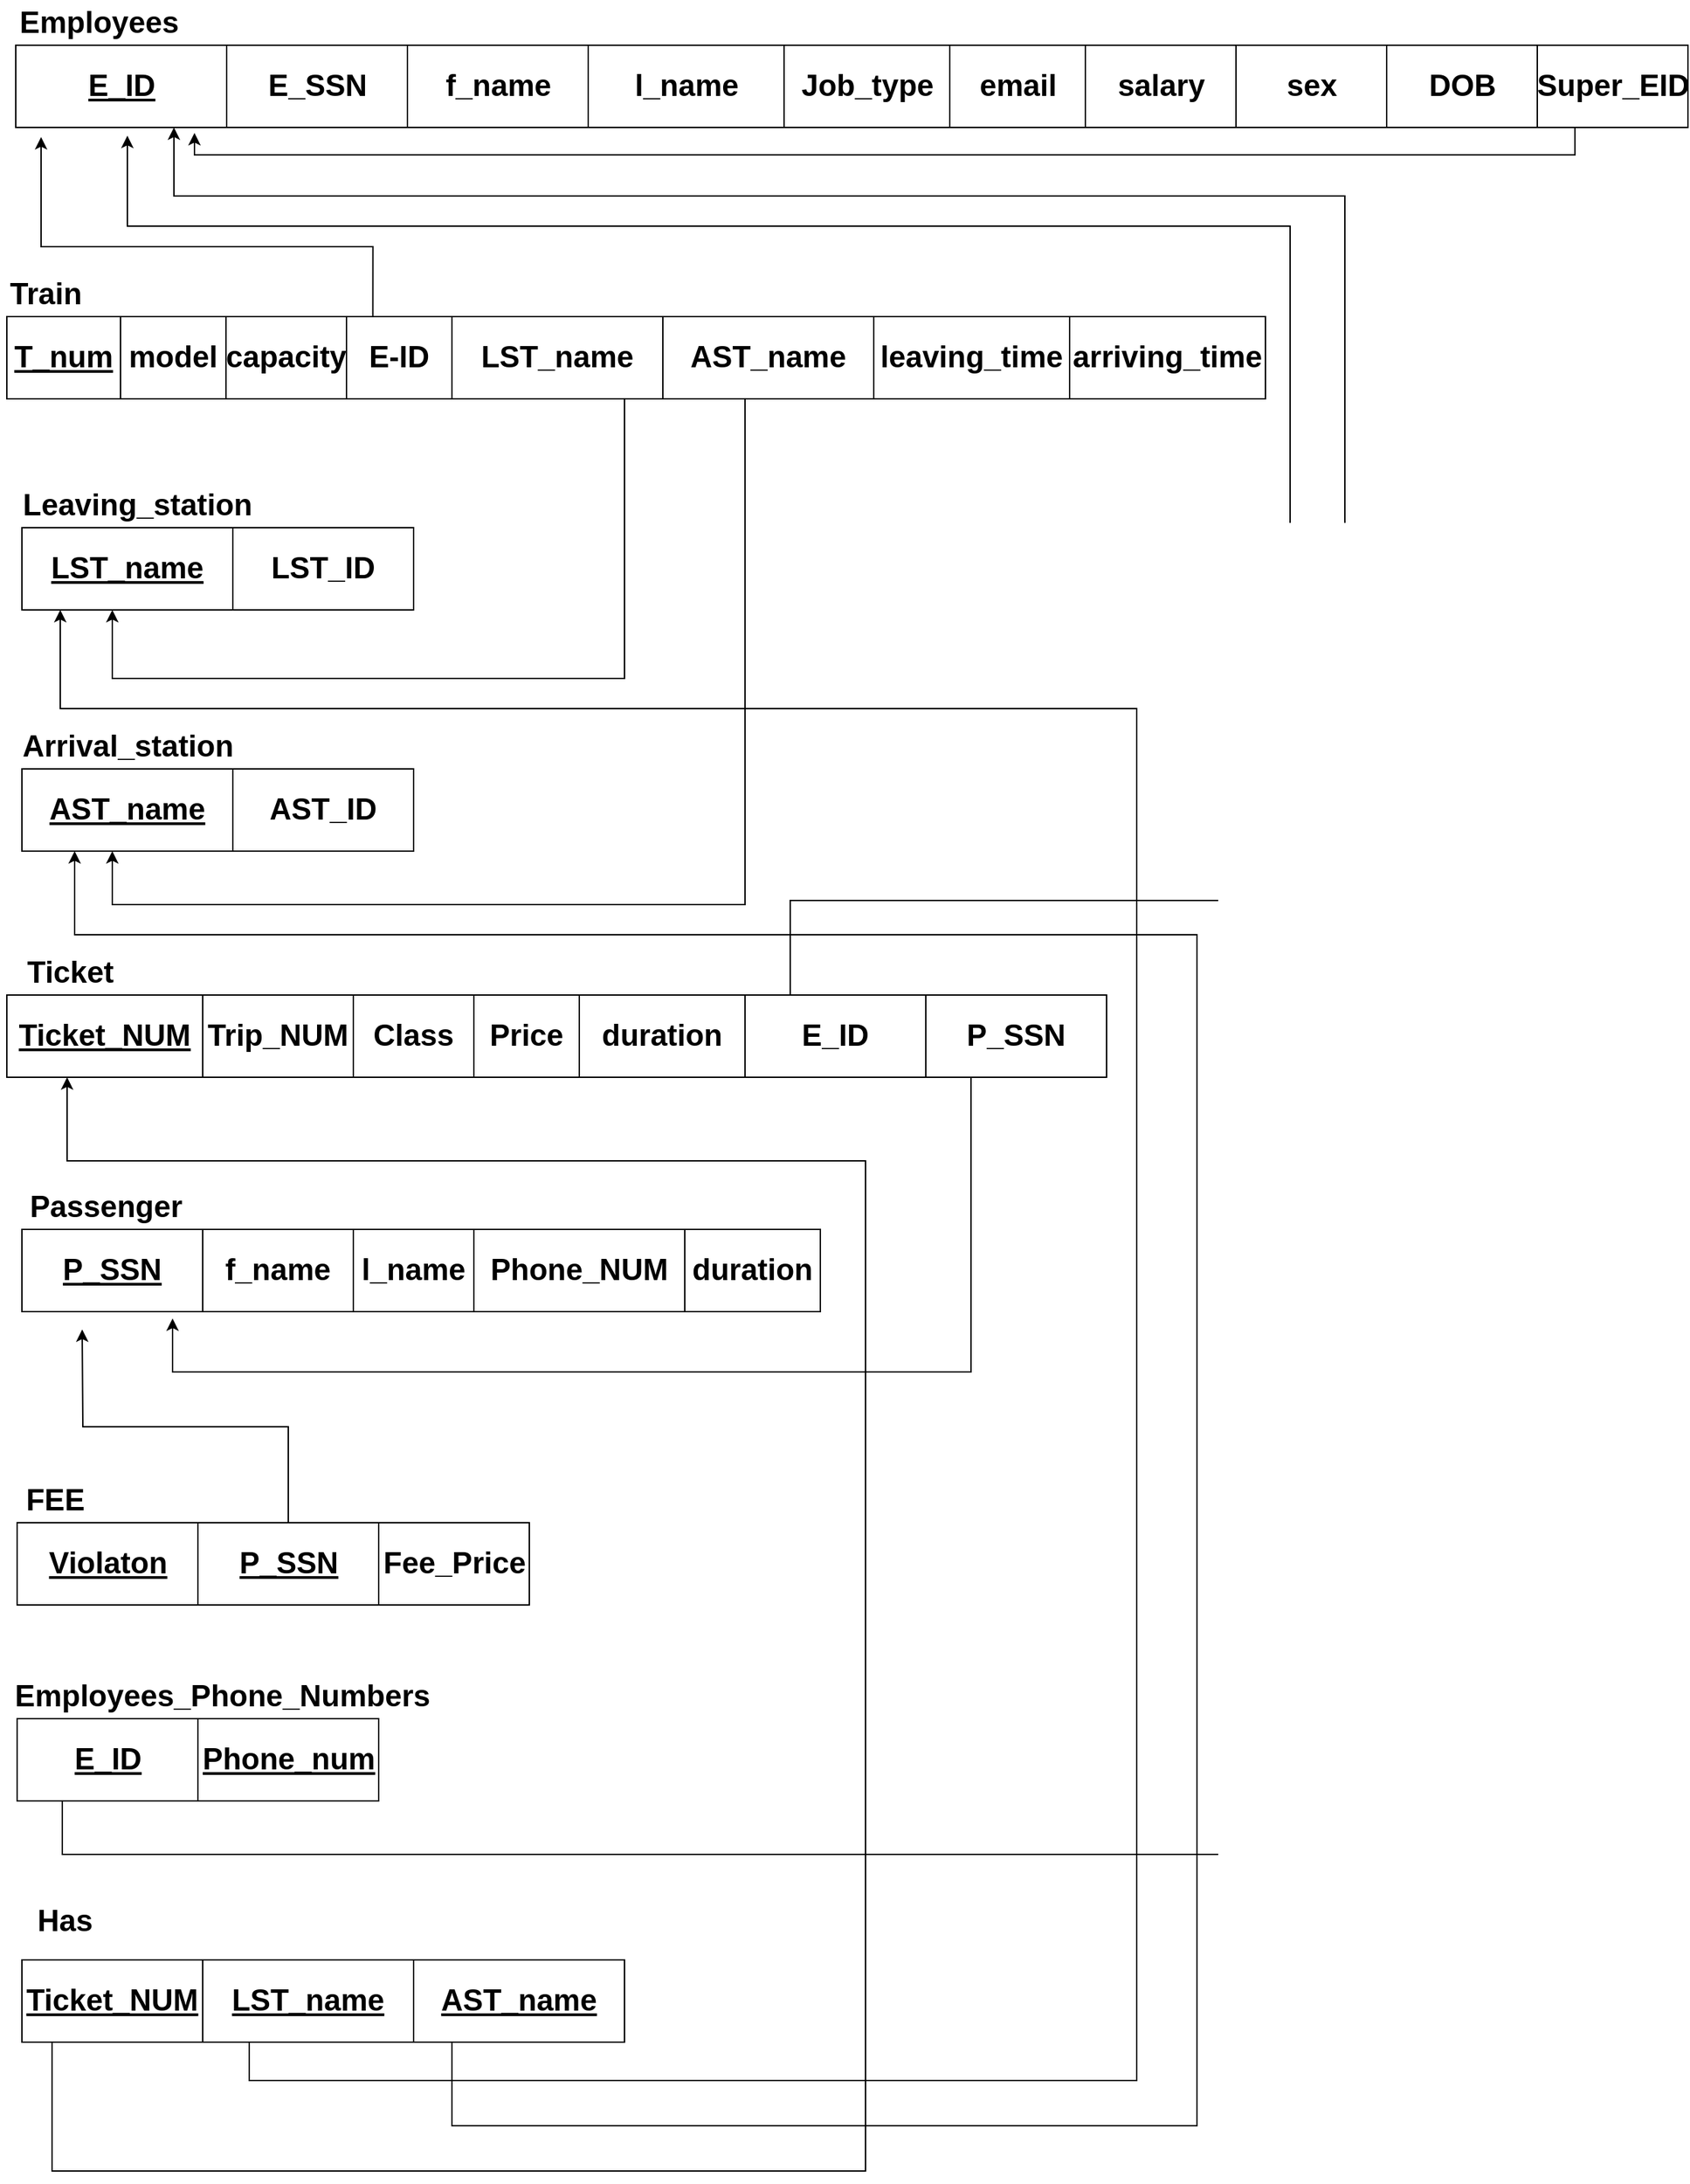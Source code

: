 <mxfile version="13.9.9" type="device"><diagram id="Mi580jdnrqBTBDzYtoIQ" name="Page-1"><mxGraphModel dx="2557" dy="1012" grid="1" gridSize="10" guides="1" tooltips="1" connect="1" arrows="1" fold="1" page="1" pageScale="1" pageWidth="827" pageHeight="1169" math="0" shadow="0"><root><mxCell id="0"/><mxCell id="1" parent="0"/><mxCell id="lXr0a_AktBa8JtgVfvPj-1" value="&lt;u&gt;T_num&lt;/u&gt;" style="rounded=0;whiteSpace=wrap;html=1;fontSize=22;fontStyle=1" parent="1" vertex="1"><mxGeometry x="-125" y="651" width="83" height="60" as="geometry"/></mxCell><mxCell id="lXr0a_AktBa8JtgVfvPj-2" value="model&lt;span style=&quot;color: rgba(0 , 0 , 0 , 0) ; font-family: monospace ; font-size: 0px&quot;&gt;%3CmxGraphModel%3E%3Croot%3E%3CmxCell%20id%3D%220%22%2F%3E%3CmxCell%20id%3D%221%22%20parent%3D%220%22%2F%3E%3CmxCell%20id%3D%222%22%20value%3D%22t_num%22%20style%3D%22rounded%3D0%3BwhiteSpace%3Dwrap%3Bhtml%3D1%3BfontSize%3D22%3B%22%20vertex%3D%221%22%20parent%3D%221%22%3E%3CmxGeometry%20x%3D%22-77%22%20y%3D%22352%22%20width%3D%2277%22%20height%3D%2260%22%20as%3D%22geometry%22%2F%3E%3C%2FmxCell%3E%3C%2Froot%3E%3C%2FmxGraphModel%3E&lt;/span&gt;" style="rounded=0;whiteSpace=wrap;html=1;fontSize=22;fontStyle=1" parent="1" vertex="1"><mxGeometry x="-42" y="651" width="77" height="60" as="geometry"/></mxCell><mxCell id="lXr0a_AktBa8JtgVfvPj-3" value="capacity" style="rounded=0;whiteSpace=wrap;html=1;fontSize=22;fontStyle=1" parent="1" vertex="1"><mxGeometry x="35" y="651" width="88" height="60" as="geometry"/></mxCell><mxCell id="lXr0a_AktBa8JtgVfvPj-4" value="Train" style="text;html=1;align=center;verticalAlign=middle;resizable=0;points=[];autosize=1;fontSize=22;fontStyle=1" parent="1" vertex="1"><mxGeometry x="-130" y="618" width="66" height="33" as="geometry"/></mxCell><mxCell id="S8PjC3rvXsx6VaeyTktt-1" style="edgeStyle=orthogonalEdgeStyle;rounded=0;orthogonalLoop=1;jettySize=auto;html=1;exitX=0.25;exitY=0;exitDx=0;exitDy=0;" edge="1" parent="1" source="lXr0a_AktBa8JtgVfvPj-6"><mxGeometry relative="1" as="geometry"><mxPoint x="-100" y="520" as="targetPoint"/><Array as="points"><mxPoint x="142" y="600"/><mxPoint x="-100" y="600"/></Array></mxGeometry></mxCell><mxCell id="lXr0a_AktBa8JtgVfvPj-6" value="E-ID" style="rounded=0;whiteSpace=wrap;html=1;fontSize=22;fontStyle=1" parent="1" vertex="1"><mxGeometry x="123" y="651" width="77" height="60" as="geometry"/></mxCell><mxCell id="lXr0a_AktBa8JtgVfvPj-7" value="&lt;u&gt;LST_name&lt;/u&gt;" style="rounded=0;whiteSpace=wrap;html=1;fontSize=22;align=center;fontStyle=1" parent="1" vertex="1"><mxGeometry x="-114" y="805" width="154" height="60" as="geometry"/></mxCell><mxCell id="lXr0a_AktBa8JtgVfvPj-8" value="&lt;span style=&quot;text-align: left&quot;&gt;LST_ID&lt;/span&gt;" style="rounded=0;whiteSpace=wrap;html=1;fontSize=22;fontStyle=1" parent="1" vertex="1"><mxGeometry x="40" y="805" width="132" height="60" as="geometry"/></mxCell><mxCell id="lXr0a_AktBa8JtgVfvPj-9" value="Leaving_station" style="text;html=1;align=center;verticalAlign=middle;resizable=0;points=[];autosize=1;fontSize=22;fontStyle=1" parent="1" vertex="1"><mxGeometry x="-124" y="772" width="187" height="33" as="geometry"/></mxCell><mxCell id="lXr0a_AktBa8JtgVfvPj-10" value="&lt;span style=&quot;text-align: left&quot;&gt;leaving_time&lt;/span&gt;" style="rounded=0;whiteSpace=wrap;html=1;fontSize=22;fontStyle=1" parent="1" vertex="1"><mxGeometry x="508" y="651" width="143" height="60" as="geometry"/></mxCell><mxCell id="lXr0a_AktBa8JtgVfvPj-11" value="&lt;u&gt;AST_name&lt;/u&gt;" style="rounded=0;whiteSpace=wrap;html=1;fontSize=22;align=center;fontStyle=1" parent="1" vertex="1"><mxGeometry x="-114" y="981" width="154" height="60" as="geometry"/></mxCell><mxCell id="lXr0a_AktBa8JtgVfvPj-12" value="&lt;span style=&quot;text-align: left&quot;&gt;AST_ID&lt;/span&gt;" style="rounded=0;whiteSpace=wrap;html=1;fontSize=22;fontStyle=1" parent="1" vertex="1"><mxGeometry x="40" y="981" width="132" height="60" as="geometry"/></mxCell><mxCell id="lXr0a_AktBa8JtgVfvPj-13" value="Arrival_station" style="text;html=1;align=center;verticalAlign=middle;resizable=0;points=[];autosize=1;fontSize=22;fontStyle=1" parent="1" vertex="1"><mxGeometry x="-125" y="948" width="176" height="33" as="geometry"/></mxCell><mxCell id="lXr0a_AktBa8JtgVfvPj-14" value="&lt;span style=&quot;text-align: left&quot;&gt;arriving_time&lt;/span&gt;" style="rounded=0;whiteSpace=wrap;html=1;fontSize=22;fontStyle=1" parent="1" vertex="1"><mxGeometry x="651" y="651" width="143" height="60" as="geometry"/></mxCell><mxCell id="lXr0a_AktBa8JtgVfvPj-15" style="edgeStyle=orthogonalEdgeStyle;rounded=0;orthogonalLoop=1;jettySize=auto;html=1;exitX=0.5;exitY=1;exitDx=0;exitDy=0;fontSize=22;fontStyle=1" parent="1" source="lXr0a_AktBa8JtgVfvPj-16" edge="1"><mxGeometry relative="1" as="geometry"><mxPoint x="-48" y="865" as="targetPoint"/><Array as="points"><mxPoint x="326" y="711"/><mxPoint x="326" y="915"/><mxPoint x="-48" y="915"/><mxPoint x="-48" y="865"/></Array></mxGeometry></mxCell><mxCell id="lXr0a_AktBa8JtgVfvPj-16" value="LST_name" style="rounded=0;whiteSpace=wrap;html=1;fontSize=22;align=center;fontStyle=1" parent="1" vertex="1"><mxGeometry x="200" y="651" width="154" height="60" as="geometry"/></mxCell><mxCell id="lXr0a_AktBa8JtgVfvPj-17" style="edgeStyle=orthogonalEdgeStyle;rounded=0;orthogonalLoop=1;jettySize=auto;html=1;exitX=0.5;exitY=1;exitDx=0;exitDy=0;fontSize=22;fontStyle=1" parent="1" source="lXr0a_AktBa8JtgVfvPj-18" edge="1"><mxGeometry relative="1" as="geometry"><mxPoint x="-48" y="1041" as="targetPoint"/><Array as="points"><mxPoint x="414" y="711"/><mxPoint x="414" y="1080"/><mxPoint x="-48" y="1080"/></Array></mxGeometry></mxCell><mxCell id="lXr0a_AktBa8JtgVfvPj-18" value="AST_name" style="rounded=0;whiteSpace=wrap;html=1;fontSize=22;align=center;fontStyle=1" parent="1" vertex="1"><mxGeometry x="354" y="651" width="154" height="60" as="geometry"/></mxCell><mxCell id="lXr0a_AktBa8JtgVfvPj-19" value="&lt;u&gt;Ticket_NUM&lt;/u&gt;" style="rounded=0;whiteSpace=wrap;html=1;fontSize=22;fontStyle=1" parent="1" vertex="1"><mxGeometry x="-125" y="1146" width="143" height="60" as="geometry"/></mxCell><mxCell id="lXr0a_AktBa8JtgVfvPj-20" value="Trip_NUM" style="rounded=0;whiteSpace=wrap;html=1;fontSize=22;fontStyle=1" parent="1" vertex="1"><mxGeometry x="18" y="1146" width="110" height="60" as="geometry"/></mxCell><mxCell id="lXr0a_AktBa8JtgVfvPj-21" value="Class" style="rounded=0;whiteSpace=wrap;html=1;fontSize=22;fontStyle=1" parent="1" vertex="1"><mxGeometry x="128" y="1146" width="88" height="60" as="geometry"/></mxCell><mxCell id="lXr0a_AktBa8JtgVfvPj-22" value="Price" style="rounded=0;whiteSpace=wrap;html=1;fontSize=22;fontStyle=1" parent="1" vertex="1"><mxGeometry x="216" y="1146" width="77" height="60" as="geometry"/></mxCell><mxCell id="lXr0a_AktBa8JtgVfvPj-23" value="duration" style="rounded=0;whiteSpace=wrap;html=1;fontSize=22;align=center;fontStyle=1" parent="1" vertex="1"><mxGeometry x="293" y="1146" width="121" height="60" as="geometry"/></mxCell><mxCell id="lXr0a_AktBa8JtgVfvPj-24" style="edgeStyle=orthogonalEdgeStyle;rounded=0;orthogonalLoop=1;jettySize=auto;html=1;exitX=0.25;exitY=0;exitDx=0;exitDy=0;fontSize=22;fontStyle=1" parent="1" source="lXr0a_AktBa8JtgVfvPj-25" edge="1"><mxGeometry relative="1" as="geometry"><mxPoint x="-37" y="519" as="targetPoint"/><Array as="points"><mxPoint x="447" y="1077"/><mxPoint x="812" y="1077"/><mxPoint x="812" y="585"/><mxPoint x="-37" y="585"/></Array></mxGeometry></mxCell><mxCell id="lXr0a_AktBa8JtgVfvPj-25" value="E_ID" style="rounded=0;whiteSpace=wrap;html=1;fontSize=22;align=center;fontStyle=1" parent="1" vertex="1"><mxGeometry x="414" y="1146" width="132" height="60" as="geometry"/></mxCell><mxCell id="lXr0a_AktBa8JtgVfvPj-26" value="Ticket" style="text;html=1;align=center;verticalAlign=middle;resizable=0;points=[];autosize=1;fontSize=22;fontStyle=1" parent="1" vertex="1"><mxGeometry x="-117.5" y="1113" width="77" height="33" as="geometry"/></mxCell><mxCell id="lXr0a_AktBa8JtgVfvPj-27" value="&lt;u&gt;P_SSN&lt;/u&gt;" style="rounded=0;whiteSpace=wrap;html=1;fontSize=22;fontStyle=1" parent="1" vertex="1"><mxGeometry x="-114" y="1317" width="132" height="60" as="geometry"/></mxCell><mxCell id="lXr0a_AktBa8JtgVfvPj-28" value="f_name" style="rounded=0;whiteSpace=wrap;html=1;fontSize=22;fontStyle=1" parent="1" vertex="1"><mxGeometry x="18" y="1317" width="110" height="60" as="geometry"/></mxCell><mxCell id="lXr0a_AktBa8JtgVfvPj-29" value="l_name" style="rounded=0;whiteSpace=wrap;html=1;fontSize=22;fontStyle=1" parent="1" vertex="1"><mxGeometry x="128" y="1317" width="88" height="60" as="geometry"/></mxCell><mxCell id="lXr0a_AktBa8JtgVfvPj-30" value="Phone_NUM" style="rounded=0;whiteSpace=wrap;html=1;fontSize=22;fontStyle=1" parent="1" vertex="1"><mxGeometry x="216" y="1317" width="154" height="60" as="geometry"/></mxCell><mxCell id="lXr0a_AktBa8JtgVfvPj-31" value="duration" style="rounded=0;whiteSpace=wrap;html=1;fontSize=22;align=center;fontStyle=1" parent="1" vertex="1"><mxGeometry x="370" y="1317" width="99" height="60" as="geometry"/></mxCell><mxCell id="lXr0a_AktBa8JtgVfvPj-32" value="Passenger" style="text;html=1;align=center;verticalAlign=middle;resizable=0;points=[];autosize=1;fontSize=22;fontStyle=1" parent="1" vertex="1"><mxGeometry x="-119" y="1284" width="132" height="33" as="geometry"/></mxCell><mxCell id="lXr0a_AktBa8JtgVfvPj-33" style="edgeStyle=orthogonalEdgeStyle;rounded=0;orthogonalLoop=1;jettySize=auto;html=1;exitX=0.25;exitY=1;exitDx=0;exitDy=0;fontSize=22;fontStyle=1" parent="1" source="lXr0a_AktBa8JtgVfvPj-34" edge="1"><mxGeometry relative="1" as="geometry"><mxPoint x="-4" y="1382" as="targetPoint"/><Array as="points"><mxPoint x="579" y="1421"/><mxPoint x="-4" y="1421"/></Array></mxGeometry></mxCell><mxCell id="lXr0a_AktBa8JtgVfvPj-34" value="P_SSN" style="rounded=0;whiteSpace=wrap;html=1;fontSize=22;fontStyle=1" parent="1" vertex="1"><mxGeometry x="546" y="1146" width="132" height="60" as="geometry"/></mxCell><mxCell id="lXr0a_AktBa8JtgVfvPj-35" value="&lt;span style=&quot;line-height: 120%&quot;&gt;&lt;u&gt;Violaton&lt;/u&gt;&lt;/span&gt;" style="rounded=0;whiteSpace=wrap;html=1;fontSize=22;fontStyle=1" parent="1" vertex="1"><mxGeometry x="-117.5" y="1531" width="132" height="60" as="geometry"/></mxCell><mxCell id="lXr0a_AktBa8JtgVfvPj-36" value="Fee_Price" style="rounded=0;whiteSpace=wrap;html=1;fontSize=22;fontStyle=1" parent="1" vertex="1"><mxGeometry x="146.5" y="1531" width="110" height="60" as="geometry"/></mxCell><mxCell id="lXr0a_AktBa8JtgVfvPj-37" value="FEE" style="text;html=1;align=center;verticalAlign=middle;resizable=0;points=[];autosize=1;fontSize=22;fontStyle=1" parent="1" vertex="1"><mxGeometry x="-117.5" y="1498" width="55" height="33" as="geometry"/></mxCell><mxCell id="S8PjC3rvXsx6VaeyTktt-2" style="edgeStyle=orthogonalEdgeStyle;rounded=0;orthogonalLoop=1;jettySize=auto;html=1;exitX=0.5;exitY=0;exitDx=0;exitDy=0;" edge="1" parent="1" source="lXr0a_AktBa8JtgVfvPj-39"><mxGeometry relative="1" as="geometry"><mxPoint x="-70" y="1390" as="targetPoint"/></mxGeometry></mxCell><mxCell id="lXr0a_AktBa8JtgVfvPj-39" value="&lt;u&gt;P_SSN&lt;/u&gt;" style="rounded=0;whiteSpace=wrap;html=1;fontSize=22;fontStyle=1" parent="1" vertex="1"><mxGeometry x="14.5" y="1531" width="132" height="60" as="geometry"/></mxCell><mxCell id="lXr0a_AktBa8JtgVfvPj-40" value="Has" style="text;html=1;align=center;verticalAlign=middle;resizable=0;points=[];autosize=1;fontSize=22;fontStyle=1" parent="1" vertex="1"><mxGeometry x="-113.5" y="1807" width="60" height="30" as="geometry"/></mxCell><mxCell id="lXr0a_AktBa8JtgVfvPj-41" style="edgeStyle=orthogonalEdgeStyle;rounded=0;orthogonalLoop=1;jettySize=auto;html=1;exitX=0.25;exitY=1;exitDx=0;exitDy=0;fontSize=22;fontStyle=1" parent="1" source="lXr0a_AktBa8JtgVfvPj-43" target="lXr0a_AktBa8JtgVfvPj-19" edge="1"><mxGeometry relative="1" as="geometry"><Array as="points"><mxPoint x="-92" y="1910"/><mxPoint x="-92" y="2004"/><mxPoint x="502" y="2004"/><mxPoint x="502" y="1267"/><mxPoint x="-81" y="1267"/></Array></mxGeometry></mxCell><mxCell id="lXr0a_AktBa8JtgVfvPj-42" style="edgeStyle=orthogonalEdgeStyle;rounded=0;orthogonalLoop=1;jettySize=auto;html=1;exitX=0.75;exitY=0;exitDx=0;exitDy=0;fontSize=22;fontStyle=1" parent="1" source="lXr0a_AktBa8JtgVfvPj-43" edge="1"><mxGeometry relative="1" as="geometry"><mxPoint x="-86" y="865" as="targetPoint"/><Array as="points"><mxPoint x="52" y="1850"/><mxPoint x="52" y="1938"/><mxPoint x="700" y="1938"/><mxPoint x="700" y="937"/><mxPoint x="-86" y="937"/></Array></mxGeometry></mxCell><mxCell id="lXr0a_AktBa8JtgVfvPj-43" value="&lt;u&gt;Ticket_NUM&lt;/u&gt;" style="rounded=0;whiteSpace=wrap;html=1;fontSize=22;fontStyle=1" parent="1" vertex="1"><mxGeometry x="-114" y="1850" width="132" height="60" as="geometry"/></mxCell><mxCell id="lXr0a_AktBa8JtgVfvPj-44" value="&lt;u&gt;AST_name&lt;/u&gt;" style="rounded=0;whiteSpace=wrap;html=1;fontSize=22;align=center;fontStyle=1" parent="1" vertex="1"><mxGeometry x="-114" y="981" width="154" height="60" as="geometry"/></mxCell><mxCell id="lXr0a_AktBa8JtgVfvPj-45" value="&lt;u&gt;LST_name&lt;/u&gt;" style="rounded=0;whiteSpace=wrap;html=1;fontSize=22;align=center;fontStyle=1" parent="1" vertex="1"><mxGeometry x="18" y="1850" width="154" height="60" as="geometry"/></mxCell><mxCell id="lXr0a_AktBa8JtgVfvPj-46" style="edgeStyle=orthogonalEdgeStyle;rounded=0;orthogonalLoop=1;jettySize=auto;html=1;exitX=0.25;exitY=0;exitDx=0;exitDy=0;entryX=0.25;entryY=1;entryDx=0;entryDy=0;fontSize=22;fontStyle=1" parent="1" source="lXr0a_AktBa8JtgVfvPj-47" target="lXr0a_AktBa8JtgVfvPj-44" edge="1"><mxGeometry relative="1" as="geometry"><Array as="points"><mxPoint x="200" y="1850"/><mxPoint x="200" y="1971"/><mxPoint x="744" y="1971"/><mxPoint x="744" y="1102"/><mxPoint x="-75" y="1102"/></Array></mxGeometry></mxCell><mxCell id="lXr0a_AktBa8JtgVfvPj-47" value="&lt;u&gt;AST_name&lt;/u&gt;" style="rounded=0;whiteSpace=wrap;html=1;fontSize=22;align=center;fontStyle=1" parent="1" vertex="1"><mxGeometry x="172" y="1850" width="154" height="60" as="geometry"/></mxCell><mxCell id="lXr0a_AktBa8JtgVfvPj-48" style="edgeStyle=orthogonalEdgeStyle;rounded=0;orthogonalLoop=1;jettySize=auto;html=1;exitX=0.25;exitY=1;exitDx=0;exitDy=0;entryX=0.75;entryY=1;entryDx=0;entryDy=0;fontSize=22;fontStyle=1" parent="1" source="lXr0a_AktBa8JtgVfvPj-49" target="lXr0a_AktBa8JtgVfvPj-52" edge="1"><mxGeometry relative="1" as="geometry"><mxPoint x="-68.425" y="536.02" as="targetPoint"/><Array as="points"><mxPoint x="-84" y="1773"/><mxPoint x="852" y="1773"/><mxPoint x="852" y="563"/><mxPoint x="-3" y="563"/></Array></mxGeometry></mxCell><mxCell id="lXr0a_AktBa8JtgVfvPj-49" value="&lt;span style=&quot;line-height: 120%&quot;&gt;&lt;u&gt;E_ID&lt;/u&gt;&lt;/span&gt;" style="rounded=0;whiteSpace=wrap;html=1;fontSize=22;fontStyle=1" parent="1" vertex="1"><mxGeometry x="-117.5" y="1674" width="132" height="60" as="geometry"/></mxCell><mxCell id="lXr0a_AktBa8JtgVfvPj-50" value="&lt;u&gt;Phone_num&lt;/u&gt;" style="rounded=0;whiteSpace=wrap;html=1;fontSize=22;fontStyle=1" parent="1" vertex="1"><mxGeometry x="14.5" y="1674" width="132" height="60" as="geometry"/></mxCell><mxCell id="lXr0a_AktBa8JtgVfvPj-51" value="Employees_Phone_Numbers" style="text;html=1;align=center;verticalAlign=middle;resizable=0;points=[];autosize=1;fontSize=22;fontStyle=1" parent="1" vertex="1"><mxGeometry x="-127.5" y="1641" width="319" height="33" as="geometry"/></mxCell><mxCell id="lXr0a_AktBa8JtgVfvPj-52" value="&lt;u&gt;E_ID&lt;/u&gt;" style="rounded=0;whiteSpace=wrap;html=1;fontSize=22;align=center;fontStyle=1" parent="1" vertex="1"><mxGeometry x="-118.5" y="453" width="154" height="60" as="geometry"/></mxCell><mxCell id="lXr0a_AktBa8JtgVfvPj-53" value="E_SSN" style="rounded=0;whiteSpace=wrap;html=1;fontSize=22;align=center;fontStyle=1" parent="1" vertex="1"><mxGeometry x="35.5" y="453" width="132" height="60" as="geometry"/></mxCell><mxCell id="lXr0a_AktBa8JtgVfvPj-54" value="f_name" style="rounded=0;whiteSpace=wrap;html=1;fontSize=22;align=center;fontStyle=1" parent="1" vertex="1"><mxGeometry x="167.5" y="453" width="132" height="60" as="geometry"/></mxCell><mxCell id="lXr0a_AktBa8JtgVfvPj-55" value="l_name" style="rounded=0;whiteSpace=wrap;html=1;fontSize=22;align=center;fontStyle=1" parent="1" vertex="1"><mxGeometry x="299.5" y="453" width="143" height="60" as="geometry"/></mxCell><mxCell id="lXr0a_AktBa8JtgVfvPj-56" value="Job_type" style="rounded=0;whiteSpace=wrap;html=1;fontSize=22;align=center;fontStyle=1" parent="1" vertex="1"><mxGeometry x="442.5" y="453" width="121" height="60" as="geometry"/></mxCell><mxCell id="lXr0a_AktBa8JtgVfvPj-57" value="email" style="rounded=0;whiteSpace=wrap;html=1;fontSize=22;align=center;fontStyle=1" parent="1" vertex="1"><mxGeometry x="563.5" y="453" width="99" height="60" as="geometry"/></mxCell><mxCell id="lXr0a_AktBa8JtgVfvPj-58" value="salary" style="rounded=0;whiteSpace=wrap;html=1;fontSize=22;align=center;fontStyle=1" parent="1" vertex="1"><mxGeometry x="662.5" y="453" width="110" height="60" as="geometry"/></mxCell><mxCell id="lXr0a_AktBa8JtgVfvPj-59" value="sex" style="rounded=0;whiteSpace=wrap;html=1;fontSize=22;align=center;fontStyle=1" parent="1" vertex="1"><mxGeometry x="772.5" y="453" width="110" height="60" as="geometry"/></mxCell><mxCell id="lXr0a_AktBa8JtgVfvPj-60" value="DOB" style="rounded=0;whiteSpace=wrap;html=1;fontSize=22;align=center;fontStyle=1" parent="1" vertex="1"><mxGeometry x="882.5" y="453" width="110" height="60" as="geometry"/></mxCell><mxCell id="lXr0a_AktBa8JtgVfvPj-61" value="Employees" style="text;html=1;align=center;verticalAlign=middle;resizable=0;points=[];autosize=1;fontSize=22;fontStyle=1" parent="1" vertex="1"><mxGeometry x="-124" y="420" width="132" height="33" as="geometry"/></mxCell><mxCell id="6ieTGGDzDJIgicW2PThi-4" style="edgeStyle=orthogonalEdgeStyle;rounded=0;orthogonalLoop=1;jettySize=auto;html=1;exitX=0.25;exitY=1;exitDx=0;exitDy=0;" parent="1" source="6ieTGGDzDJIgicW2PThi-2" edge="1"><mxGeometry relative="1" as="geometry"><mxPoint x="12" y="517" as="targetPoint"/><Array as="points"><mxPoint x="1020" y="533"/><mxPoint x="12" y="533"/></Array></mxGeometry></mxCell><mxCell id="6ieTGGDzDJIgicW2PThi-2" value="Super_EID" style="rounded=0;whiteSpace=wrap;html=1;fontSize=22;align=center;fontStyle=1" parent="1" vertex="1"><mxGeometry x="992.5" y="453" width="110" height="60" as="geometry"/></mxCell></root></mxGraphModel></diagram></mxfile>